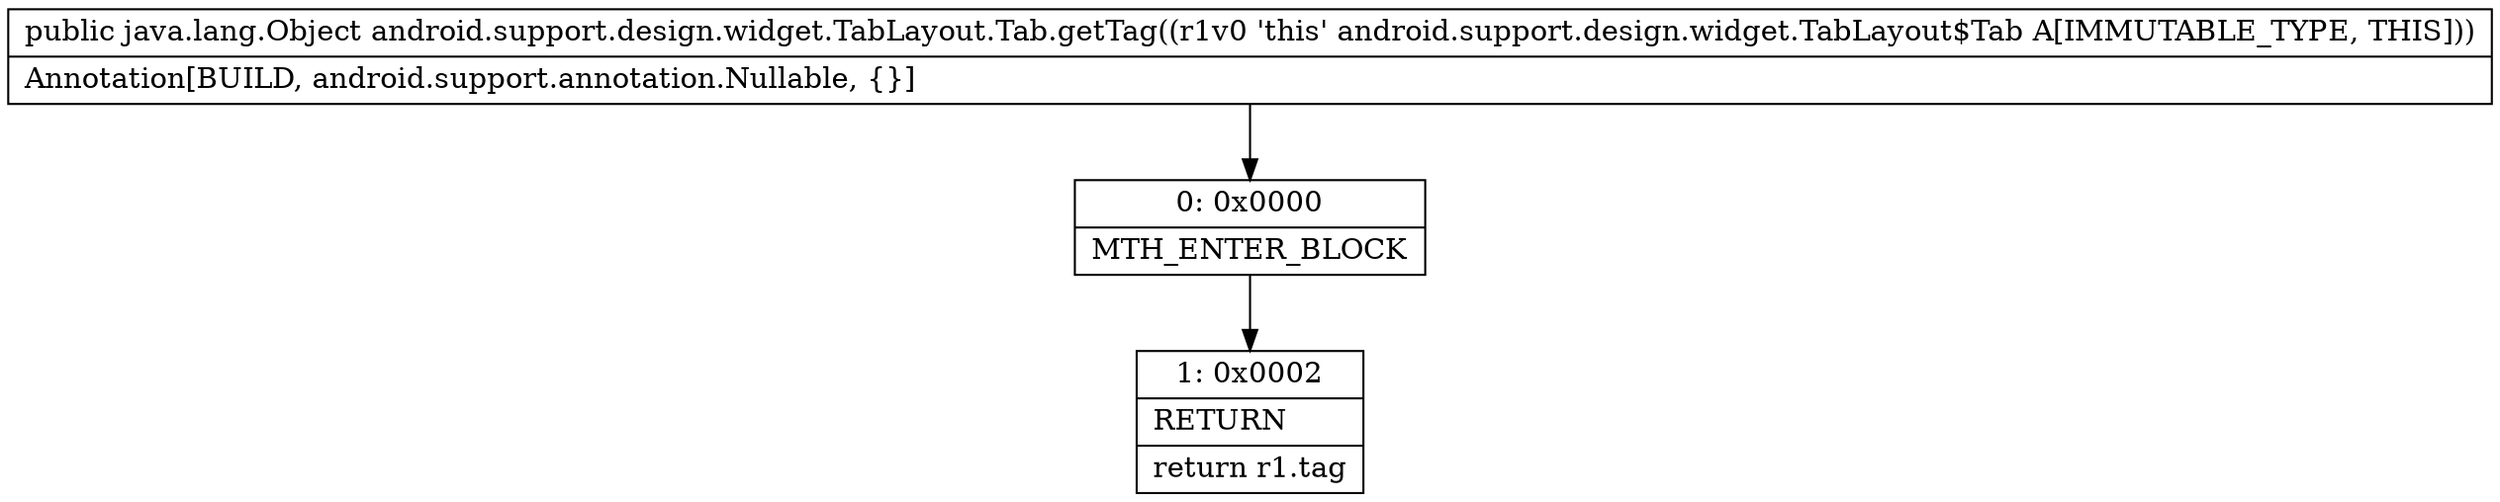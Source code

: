 digraph "CFG forandroid.support.design.widget.TabLayout.Tab.getTag()Ljava\/lang\/Object;" {
Node_0 [shape=record,label="{0\:\ 0x0000|MTH_ENTER_BLOCK\l}"];
Node_1 [shape=record,label="{1\:\ 0x0002|RETURN\l|return r1.tag\l}"];
MethodNode[shape=record,label="{public java.lang.Object android.support.design.widget.TabLayout.Tab.getTag((r1v0 'this' android.support.design.widget.TabLayout$Tab A[IMMUTABLE_TYPE, THIS]))  | Annotation[BUILD, android.support.annotation.Nullable, \{\}]\l}"];
MethodNode -> Node_0;
Node_0 -> Node_1;
}

